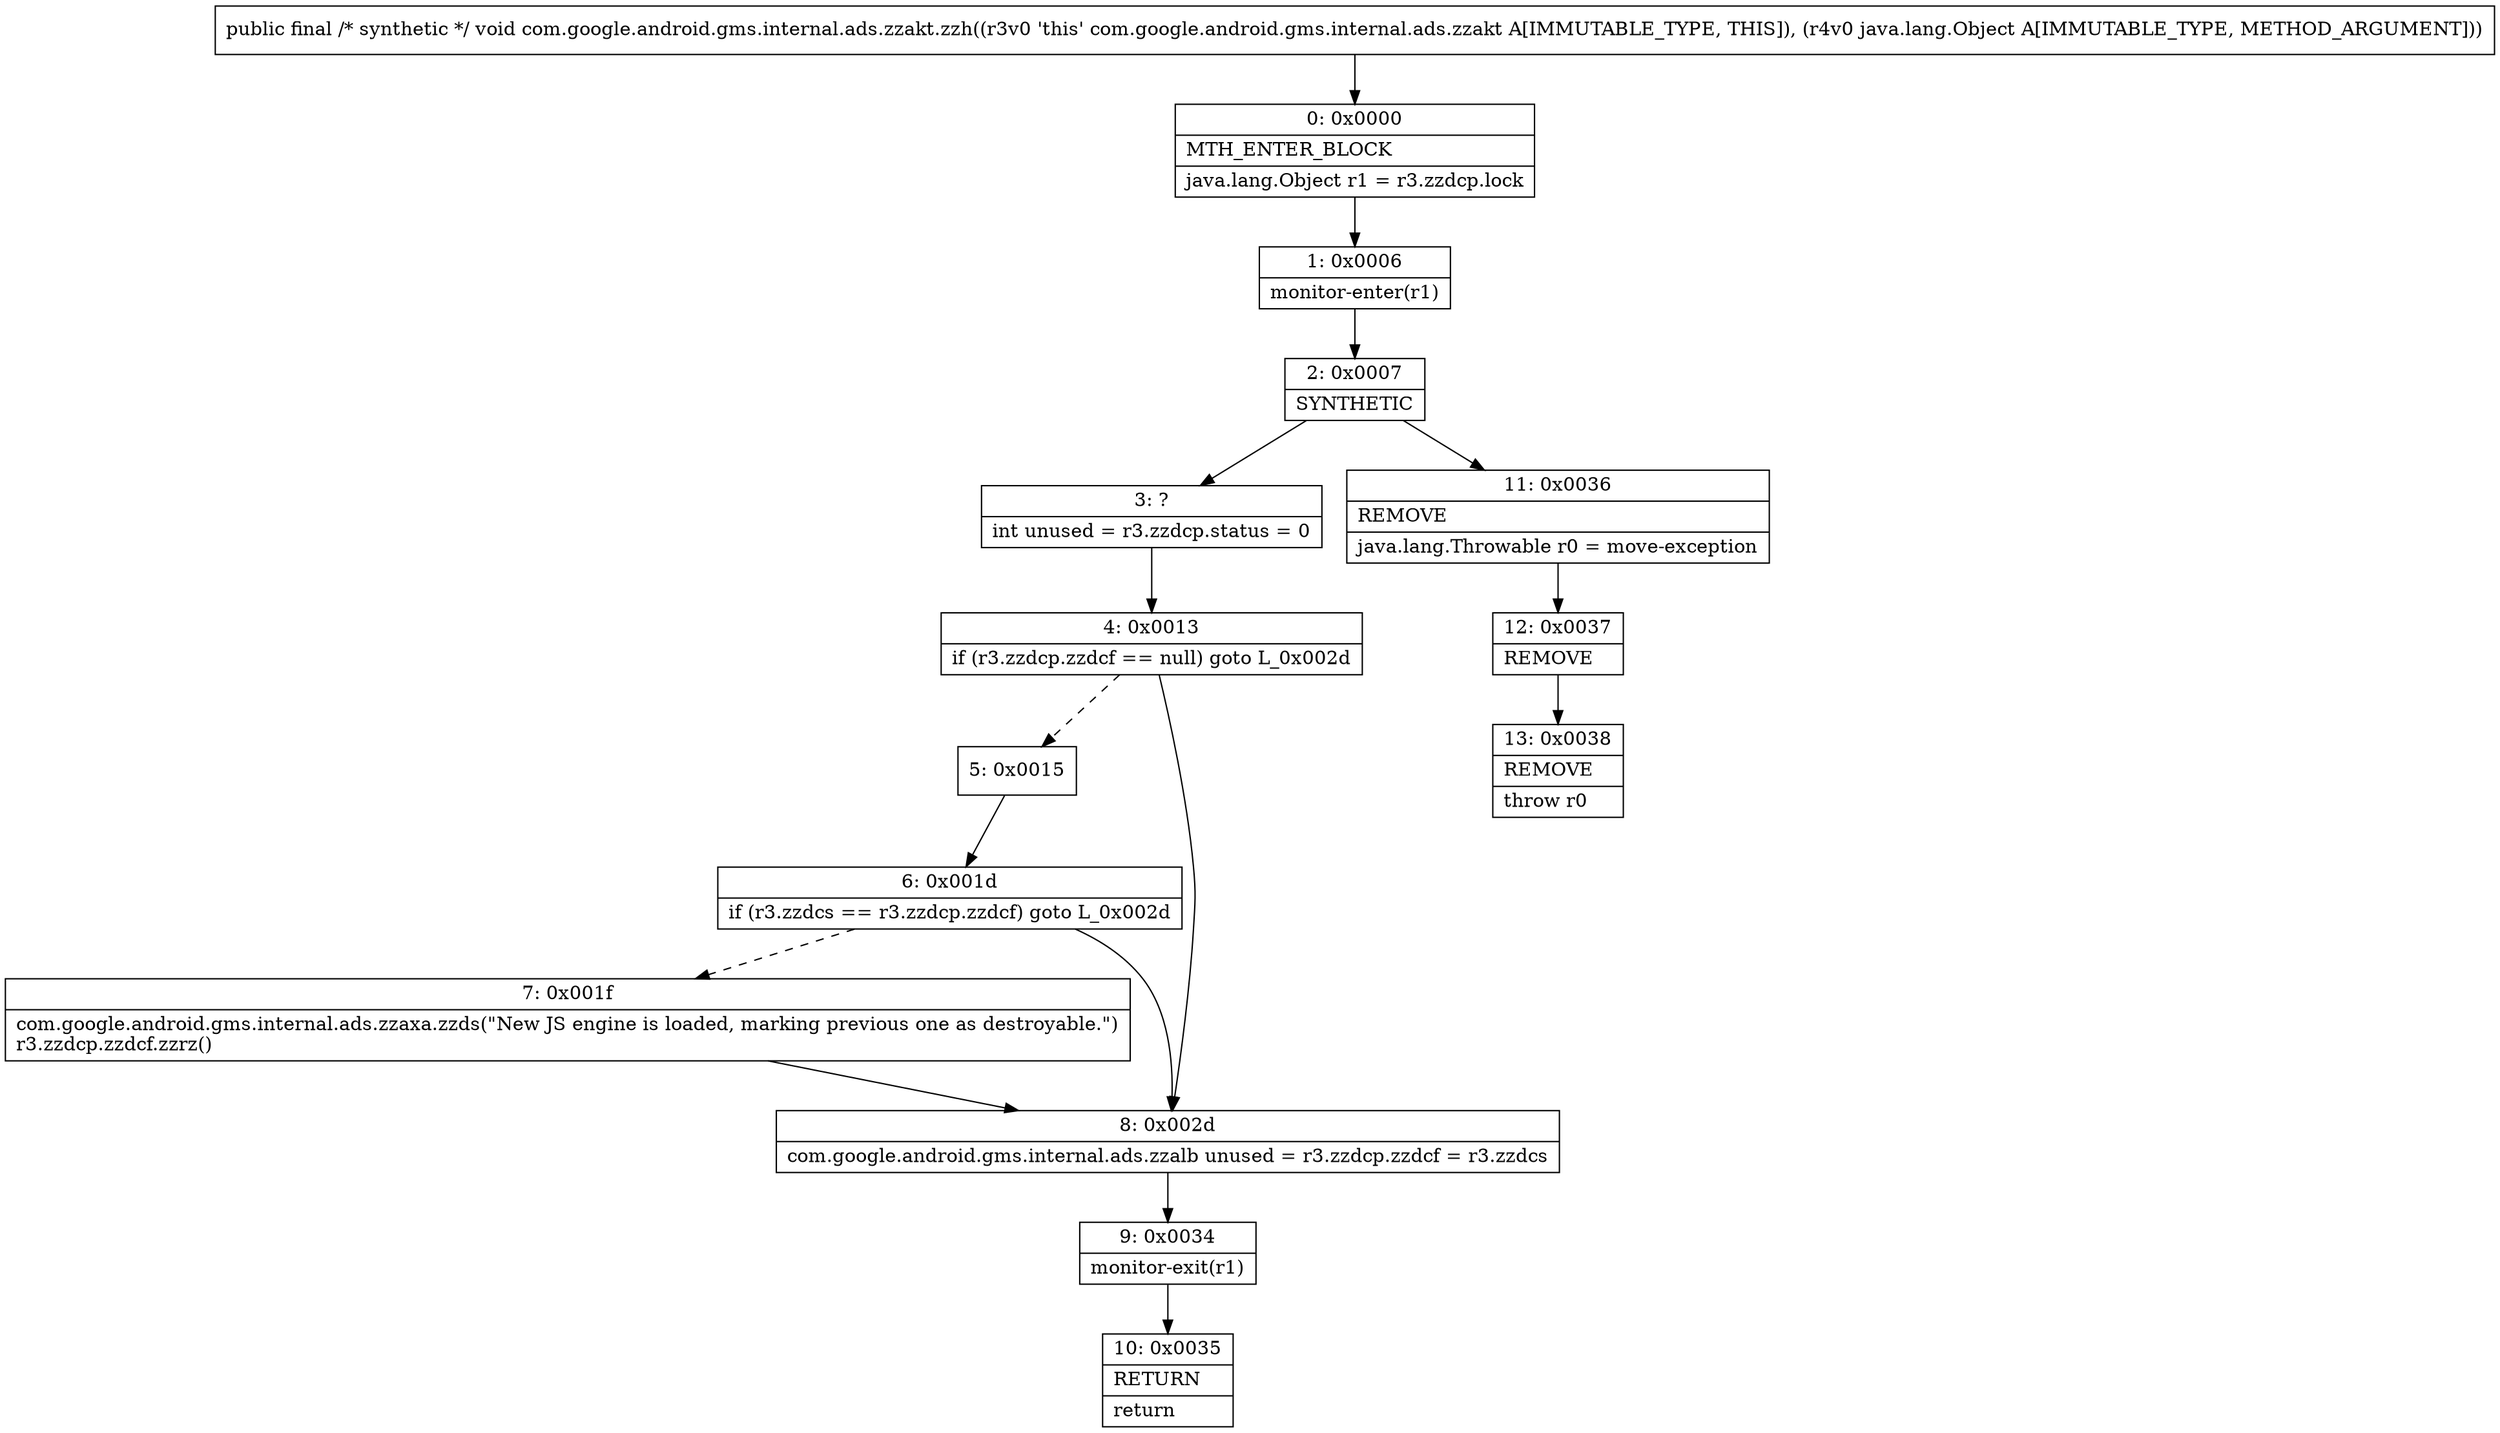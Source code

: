 digraph "CFG forcom.google.android.gms.internal.ads.zzakt.zzh(Ljava\/lang\/Object;)V" {
Node_0 [shape=record,label="{0\:\ 0x0000|MTH_ENTER_BLOCK\l|java.lang.Object r1 = r3.zzdcp.lock\l}"];
Node_1 [shape=record,label="{1\:\ 0x0006|monitor\-enter(r1)\l}"];
Node_2 [shape=record,label="{2\:\ 0x0007|SYNTHETIC\l}"];
Node_3 [shape=record,label="{3\:\ ?|int unused = r3.zzdcp.status = 0\l}"];
Node_4 [shape=record,label="{4\:\ 0x0013|if (r3.zzdcp.zzdcf == null) goto L_0x002d\l}"];
Node_5 [shape=record,label="{5\:\ 0x0015}"];
Node_6 [shape=record,label="{6\:\ 0x001d|if (r3.zzdcs == r3.zzdcp.zzdcf) goto L_0x002d\l}"];
Node_7 [shape=record,label="{7\:\ 0x001f|com.google.android.gms.internal.ads.zzaxa.zzds(\"New JS engine is loaded, marking previous one as destroyable.\")\lr3.zzdcp.zzdcf.zzrz()\l}"];
Node_8 [shape=record,label="{8\:\ 0x002d|com.google.android.gms.internal.ads.zzalb unused = r3.zzdcp.zzdcf = r3.zzdcs\l}"];
Node_9 [shape=record,label="{9\:\ 0x0034|monitor\-exit(r1)\l}"];
Node_10 [shape=record,label="{10\:\ 0x0035|RETURN\l|return\l}"];
Node_11 [shape=record,label="{11\:\ 0x0036|REMOVE\l|java.lang.Throwable r0 = move\-exception\l}"];
Node_12 [shape=record,label="{12\:\ 0x0037|REMOVE\l}"];
Node_13 [shape=record,label="{13\:\ 0x0038|REMOVE\l|throw r0\l}"];
MethodNode[shape=record,label="{public final \/* synthetic *\/ void com.google.android.gms.internal.ads.zzakt.zzh((r3v0 'this' com.google.android.gms.internal.ads.zzakt A[IMMUTABLE_TYPE, THIS]), (r4v0 java.lang.Object A[IMMUTABLE_TYPE, METHOD_ARGUMENT])) }"];
MethodNode -> Node_0;
Node_0 -> Node_1;
Node_1 -> Node_2;
Node_2 -> Node_3;
Node_2 -> Node_11;
Node_3 -> Node_4;
Node_4 -> Node_5[style=dashed];
Node_4 -> Node_8;
Node_5 -> Node_6;
Node_6 -> Node_7[style=dashed];
Node_6 -> Node_8;
Node_7 -> Node_8;
Node_8 -> Node_9;
Node_9 -> Node_10;
Node_11 -> Node_12;
Node_12 -> Node_13;
}

